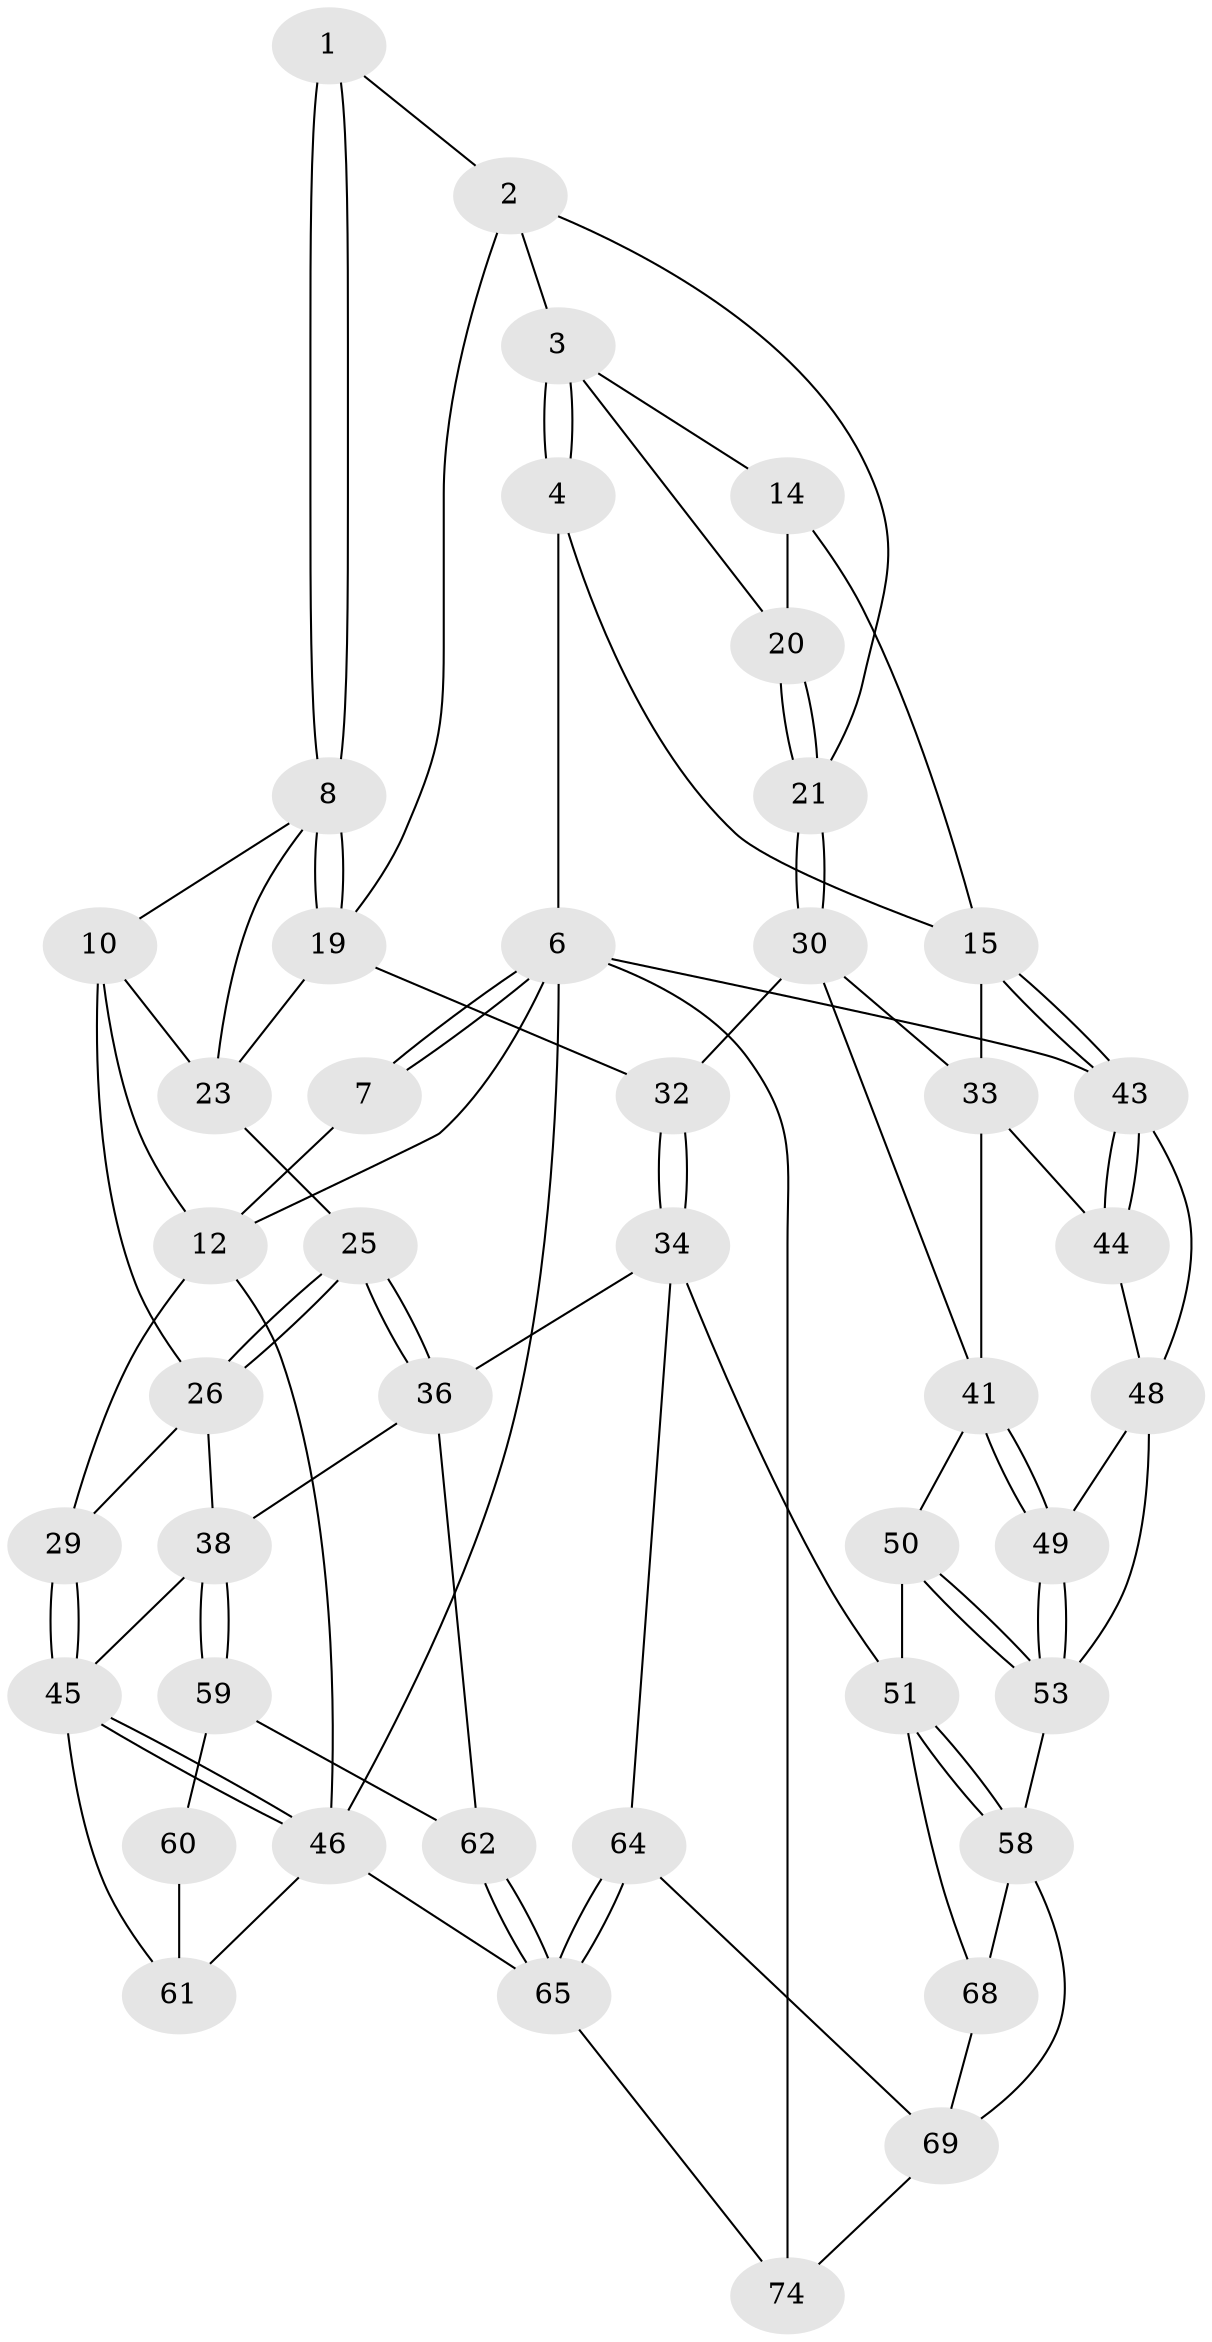 // Generated by graph-tools (version 1.1) at 2025/52/02/27/25 19:52:43]
// undirected, 44 vertices, 99 edges
graph export_dot {
graph [start="1"]
  node [color=gray90,style=filled];
  1 [pos="+0.5838235511744029+0"];
  2 [pos="+0.712929694515013+0.15135707340689353",super="+18"];
  3 [pos="+0.7176968784046894+0.15364247571252954",super="+13"];
  4 [pos="+1+0",super="+5"];
  6 [pos="+1+0",super="+54"];
  7 [pos="+0.5808070272149753+0"];
  8 [pos="+0.46874415243658024+0.2277024732289966",super="+9"];
  10 [pos="+0.29885285261931777+0.2162689025991576",super="+11"];
  12 [pos="+0+0",super="+27"];
  14 [pos="+0.9718481014225222+0.14323515762872419",super="+17"];
  15 [pos="+1+0.4552553487226077",super="+16"];
  19 [pos="+0.561960753595136+0.3212333435834343",super="+22"];
  20 [pos="+0.8200079987885001+0.27468698063565555"];
  21 [pos="+0.7162863218139823+0.41512453929998444"];
  23 [pos="+0.40462544429048+0.3685173576262937",super="+24"];
  25 [pos="+0.28307359577340363+0.4757852689249"];
  26 [pos="+0.12037280544056049+0.274570944397696",super="+28"];
  29 [pos="+0+0.3931313682403627"];
  30 [pos="+0.7285868733884907+0.4836764096935328",super="+31"];
  32 [pos="+0.5121664628333272+0.5861314014859119"];
  33 [pos="+0.8157759562598603+0.5191702683075852",super="+40"];
  34 [pos="+0.4582765400495049+0.6469059955858089",super="+35"];
  36 [pos="+0.2714120596529716+0.6014316061552549",super="+37"];
  38 [pos="+0.24964269882964207+0.6067354274825972",super="+39"];
  41 [pos="+0.8198981687235717+0.6083478189962434",super="+42"];
  43 [pos="+1+0.6649723939704726",super="+55"];
  44 [pos="+1+0.6660357939524073"];
  45 [pos="+0+0.7593152837314203",super="+47"];
  46 [pos="+0+1",super="+71"];
  48 [pos="+0.8604320315900774+0.7277876053345553",super="+56"];
  49 [pos="+0.8589553032666642+0.7273849072256117"];
  50 [pos="+0.7192087639806417+0.714789524617186"];
  51 [pos="+0.6049426036777427+0.7150015739088792",super="+52"];
  53 [pos="+0.772491881580832+0.778692080628964",super="+57"];
  58 [pos="+0.7005683108610483+0.8953374515879404",super="+67"];
  59 [pos="+0.20731915210390375+0.7329956944094238",super="+63"];
  60 [pos="+0.16820406185960976+0.7979389659709413",super="+66"];
  61 [pos="+0.08432094603104683+0.8455326221932679",super="+70"];
  62 [pos="+0.25006691204482545+1"];
  64 [pos="+0.38309687346416993+0.9493232901069153"];
  65 [pos="+0.2737583870316777+1",super="+72"];
  68 [pos="+0.5868459828819667+0.8829611916822233"];
  69 [pos="+0.5215320066071365+0.9298577410520054",super="+73"];
  74 [pos="+0.6384536558955827+1"];
  1 -- 2;
  1 -- 8;
  1 -- 8;
  2 -- 3;
  2 -- 19;
  2 -- 21;
  3 -- 4;
  3 -- 4;
  3 -- 20;
  3 -- 14;
  4 -- 6;
  4 -- 15;
  6 -- 7;
  6 -- 7;
  6 -- 46;
  6 -- 74;
  6 -- 43;
  6 -- 12;
  7 -- 12;
  8 -- 19;
  8 -- 19;
  8 -- 10;
  8 -- 23;
  10 -- 26;
  10 -- 12;
  10 -- 23;
  12 -- 46;
  12 -- 29;
  14 -- 20;
  14 -- 15;
  15 -- 43;
  15 -- 43;
  15 -- 33;
  19 -- 32;
  19 -- 23;
  20 -- 21;
  20 -- 21;
  21 -- 30;
  21 -- 30;
  23 -- 25;
  25 -- 26;
  25 -- 26;
  25 -- 36;
  25 -- 36;
  26 -- 29;
  26 -- 38;
  29 -- 45;
  29 -- 45;
  30 -- 33;
  30 -- 32;
  30 -- 41;
  32 -- 34;
  32 -- 34;
  33 -- 44;
  33 -- 41;
  34 -- 64;
  34 -- 36;
  34 -- 51;
  36 -- 38;
  36 -- 62;
  38 -- 59;
  38 -- 59;
  38 -- 45;
  41 -- 49;
  41 -- 49;
  41 -- 50;
  43 -- 44;
  43 -- 44;
  43 -- 48;
  44 -- 48;
  45 -- 46;
  45 -- 46;
  45 -- 61;
  46 -- 65;
  46 -- 61;
  48 -- 49;
  48 -- 53;
  49 -- 53;
  49 -- 53;
  50 -- 51;
  50 -- 53;
  50 -- 53;
  51 -- 58;
  51 -- 58;
  51 -- 68;
  53 -- 58;
  58 -- 68;
  58 -- 69;
  59 -- 60 [weight=2];
  59 -- 62;
  60 -- 61 [weight=2];
  62 -- 65;
  62 -- 65;
  64 -- 65;
  64 -- 65;
  64 -- 69;
  65 -- 74;
  68 -- 69;
  69 -- 74;
}

